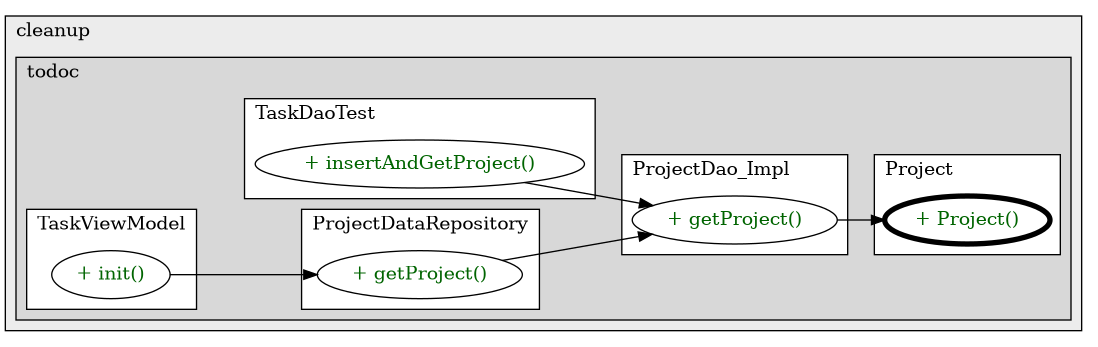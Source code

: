 @startuml

/' diagram meta data start
config=CallConfiguration;
{
  "rootMethod": "com.cleanup.todoc.model.Project#Project(long,String,int)",
  "projectClassification": {
    "searchMode": "OpenProject", // OpenProject, AllProjects
    "includedProjects": "",
    "pathEndKeywords": "*.impl",
    "isClientPath": "",
    "isClientName": "",
    "isTestPath": "",
    "isTestName": "",
    "isMappingPath": "",
    "isMappingName": "",
    "isDataAccessPath": "",
    "isDataAccessName": "",
    "isDataStructurePath": "",
    "isDataStructureName": "",
    "isInterfaceStructuresPath": "",
    "isInterfaceStructuresName": "",
    "isEntryPointPath": "",
    "isEntryPointName": ""
  },
  "graphRestriction": {
    "classPackageExcludeFilter": "",
    "classPackageIncludeFilter": "",
    "classNameExcludeFilter": "",
    "classNameIncludeFilter": "",
    "methodNameExcludeFilter": "",
    "methodNameIncludeFilter": "",
    "removeByInheritance": "", // inheritance/annotation based filtering is done in a second step
    "removeByAnnotation": "",
    "removeByClassPackage": "", // cleanup the graph after inheritance/annotation based filtering is done
    "removeByClassName": "",
    "cutMappings": false,
    "cutEnum": true,
    "cutTests": true,
    "cutClient": true,
    "cutDataAccess": true,
    "cutInterfaceStructures": true,
    "cutDataStructures": true,
    "cutGetterAndSetter": true,
    "cutConstructors": true
  },
  "graphTraversal": {
    "forwardDepth": 3,
    "backwardDepth": 3,
    "classPackageExcludeFilter": "",
    "classPackageIncludeFilter": "",
    "classNameExcludeFilter": "",
    "classNameIncludeFilter": "",
    "methodNameExcludeFilter": "",
    "methodNameIncludeFilter": "",
    "hideMappings": false,
    "hideDataStructures": false,
    "hidePrivateMethods": true,
    "hideInterfaceCalls": true, // indirection: implementation -> interface (is hidden) -> implementation
    "onlyShowApplicationEntryPoints": false // root node is included
  },
  "details": {
    "aggregation": "GroupByClass", // ByClass, GroupByClass, None
    "showMethodParametersTypes": false,
    "showMethodParametersNames": false,
    "showMethodReturnType": false,
    "showPackageLevels": 2,
    "showCallOrder": false,
    "edgeMode": "MethodsOnly", // TypesOnly, MethodsOnly, TypesAndMethods, MethodsAndDirectTypeUsage
    "showDetailedClassStructure": false
  },
  "rootClass": "com.cleanup.todoc.model.Project"
}
diagram meta data end '/



digraph g {
    rankdir="LR"
    splines=polyline
    

'nodes 
subgraph cluster_856774308 { 
   	label=cleanup
	labeljust=l
	fillcolor="#ececec"
	style=filled
   
   subgraph cluster_1925994771 { 
   	label=todoc
	labeljust=l
	fillcolor="#d8d8d8"
	style=filled
   
   subgraph cluster_1161122017 { 
   	label=ProjectDao_Impl
	labeljust=l
	fillcolor=white
	style=filled
   
   ProjectDao_Impl425544231XXXgetProject3327612[
	label="+ getProject()"
	style=filled
	fillcolor=white
	tooltip="ProjectDao_Impl

null"
	fontcolor=darkgreen
];
} 

subgraph cluster_1519707308 { 
   	label=Project
	labeljust=l
	fillcolor=white
	style=filled
   
   Project2005803681XXXProject1301628282[
	label="+ Project()"
	style=filled
	fillcolor=white
	tooltip="Project

&#10;  Instantiates a new Project.&#10; &#10;  @param idthe unique identifier of the project to set&#10;  @param name the name of the project to set&#10;  @param color the hex (ARGB) code of the color associated to the project to set&#10; "
	penwidth=4
	fontcolor=darkgreen
];
} 

subgraph cluster_1904702633 { 
   	label=TaskDaoTest
	labeljust=l
	fillcolor=white
	style=filled
   
   TaskDaoTest1258479462XXXinsertAndGetProject0[
	label="+ insertAndGetProject()"
	style=filled
	fillcolor=white
	tooltip="TaskDaoTest

null"
	fontcolor=darkgreen
];
} 

subgraph cluster_1976424815 { 
   	label=ProjectDataRepository
	labeljust=l
	fillcolor=white
	style=filled
   
   ProjectDataRepository1295645968XXXgetProject3327612[
	label="+ getProject()"
	style=filled
	fillcolor=white
	tooltip="ProjectDataRepository

null"
	fontcolor=darkgreen
];
} 

subgraph cluster_1983094003 { 
   	label=TaskViewModel
	labeljust=l
	fillcolor=white
	style=filled
   
   TaskViewModel592173596XXXinit3327612[
	label="+ init()"
	style=filled
	fillcolor=white
	tooltip="TaskViewModel

null"
	fontcolor=darkgreen
];
} 
} 
} 

'edges    
ProjectDao_Impl425544231XXXgetProject3327612 -> Project2005803681XXXProject1301628282;
ProjectDataRepository1295645968XXXgetProject3327612 -> ProjectDao_Impl425544231XXXgetProject3327612;
TaskDaoTest1258479462XXXinsertAndGetProject0 -> ProjectDao_Impl425544231XXXgetProject3327612;
TaskViewModel592173596XXXinit3327612 -> ProjectDataRepository1295645968XXXgetProject3327612;
    
}
@enduml